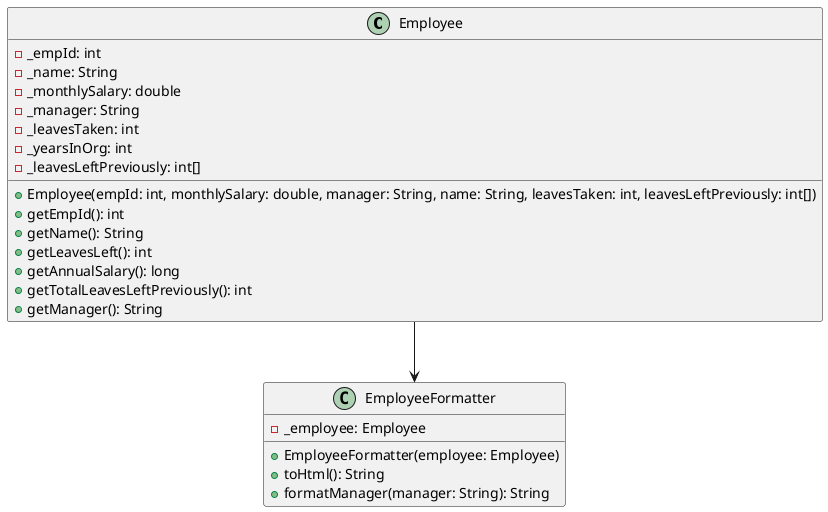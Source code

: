 @startuml exampleRefactoredClassDiagram

class Employee {
    - _empId: int
    - _name: String
    - _monthlySalary: double
    - _manager: String
    - _leavesTaken: int
    - _yearsInOrg: int
    - _leavesLeftPreviously: int[]
    + Employee(empId: int, monthlySalary: double, manager: String, name: String, leavesTaken: int, leavesLeftPreviously: int[])
    + getEmpId(): int
    + getName(): String
    + getLeavesLeft(): int
    + getAnnualSalary(): long
    + getTotalLeavesLeftPreviously(): int
    + getManager(): String
}

class EmployeeFormatter {
    - _employee: Employee
    + EmployeeFormatter(employee: Employee)
    + toHtml(): String
    + formatManager(manager: String): String
}

Employee --> EmployeeFormatter

@enduml
